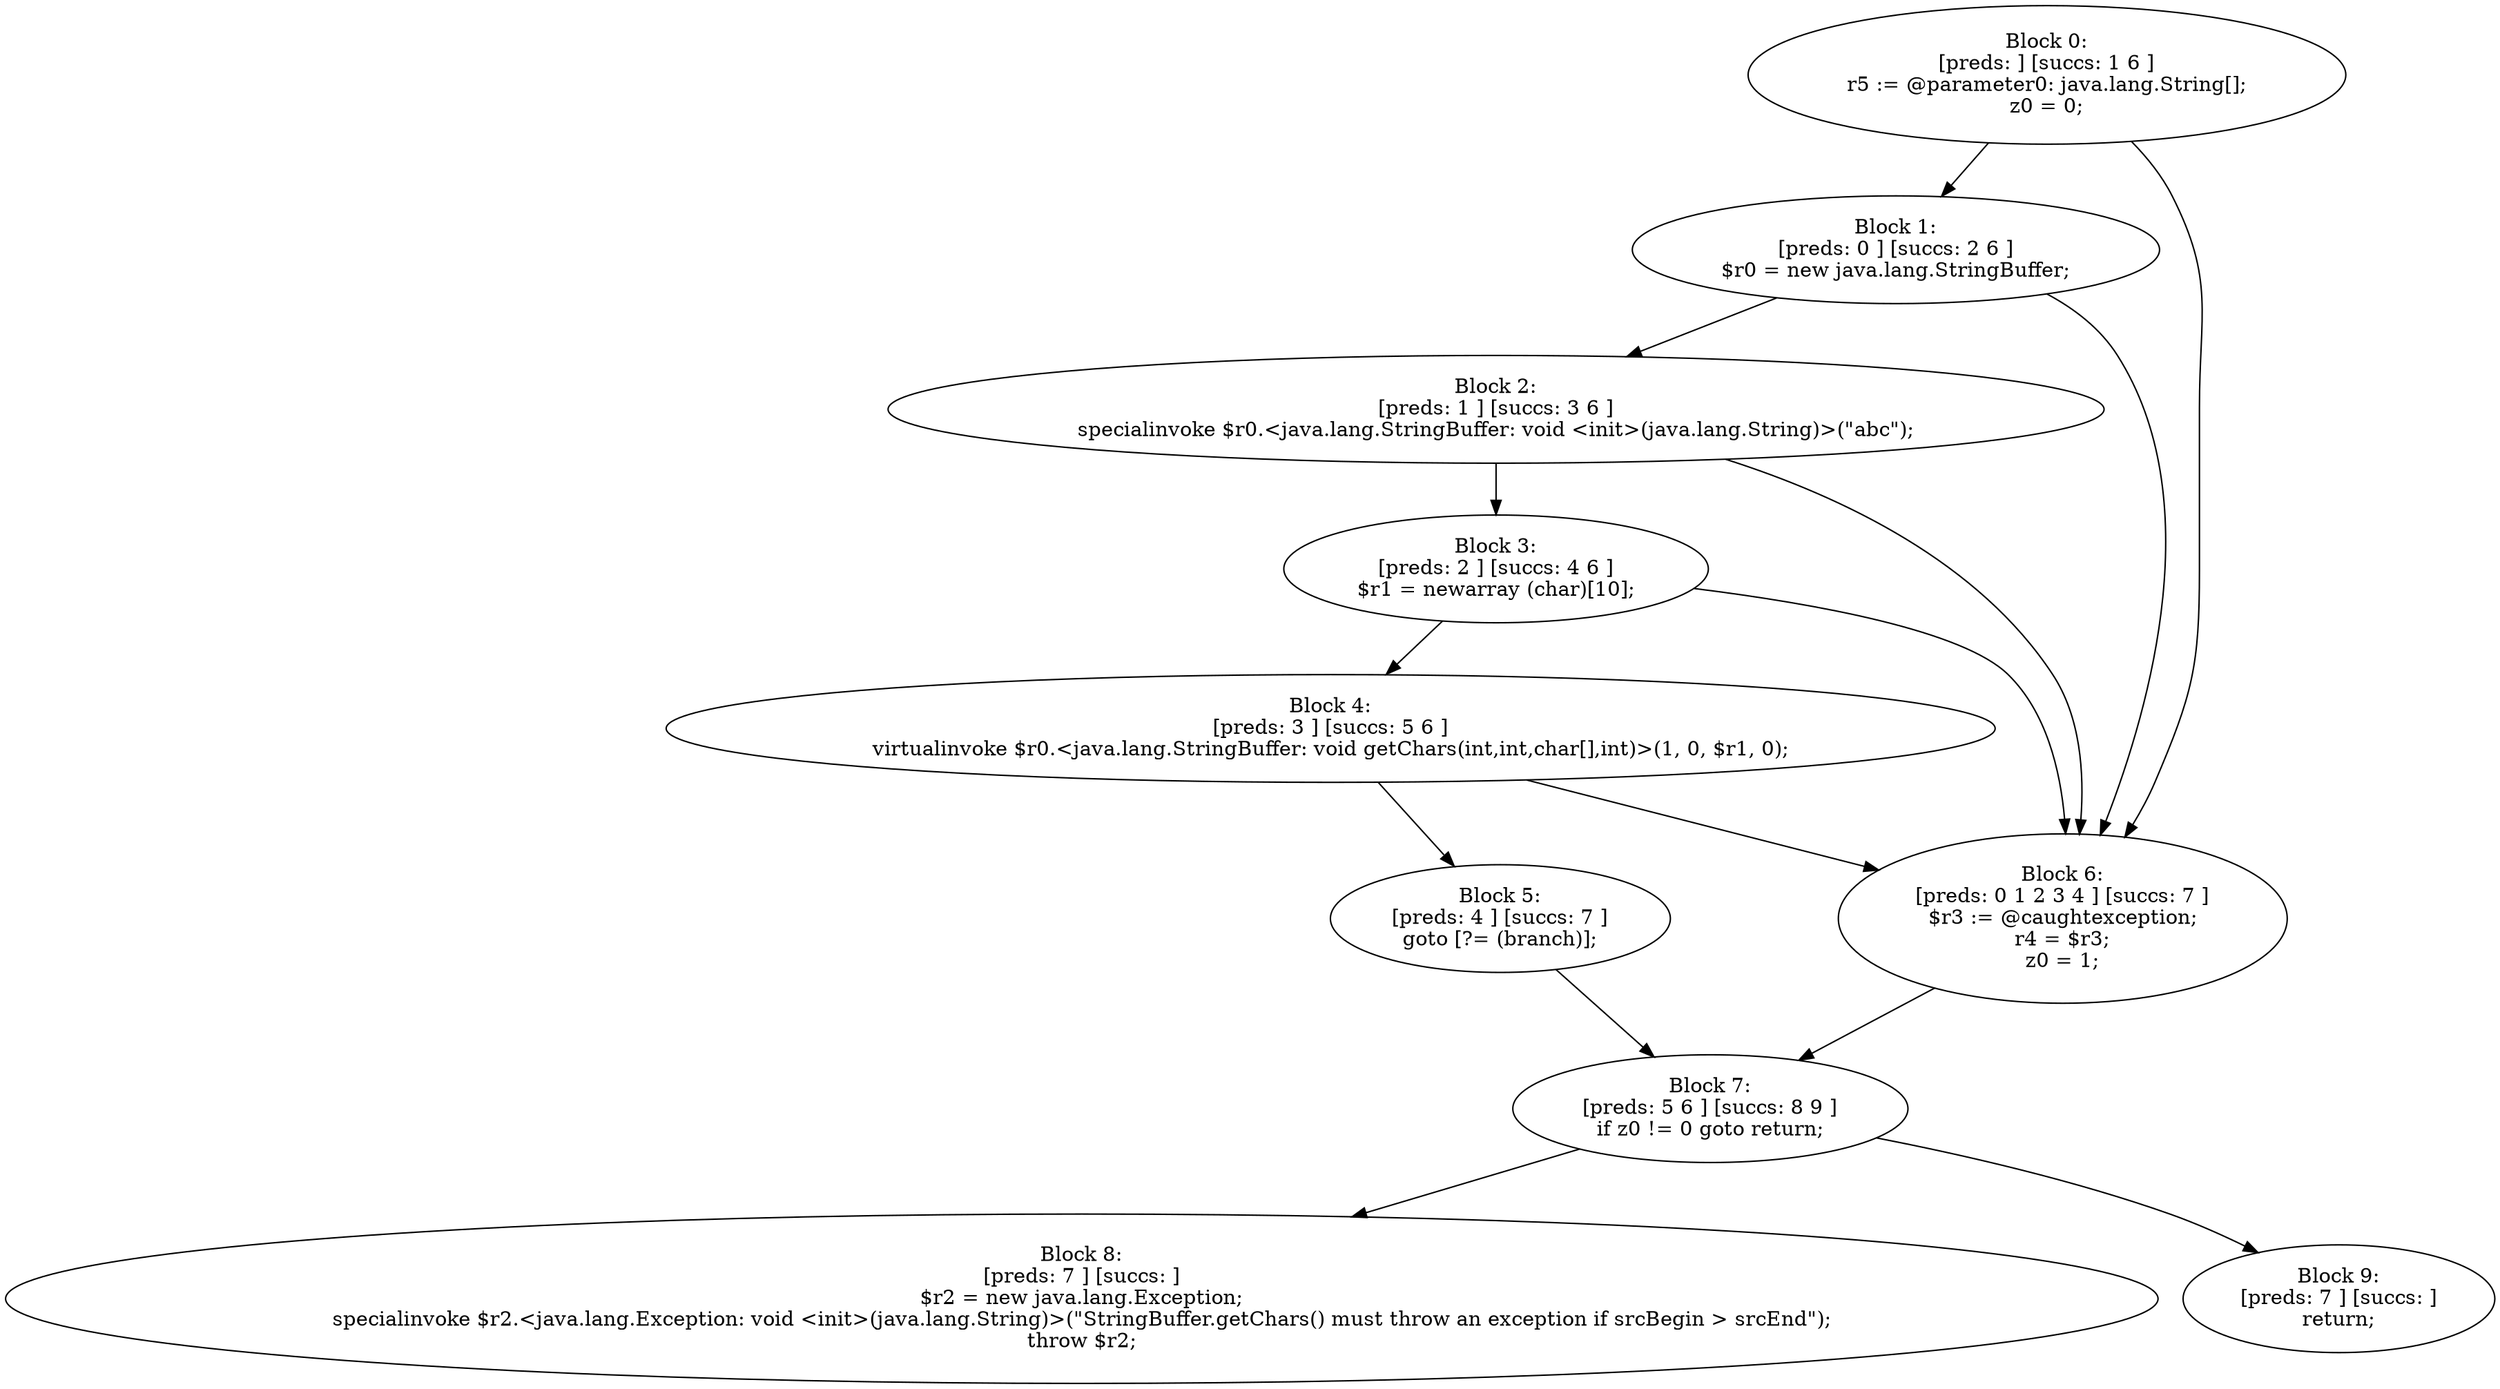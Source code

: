 digraph "unitGraph" {
    "Block 0:
[preds: ] [succs: 1 6 ]
r5 := @parameter0: java.lang.String[];
z0 = 0;
"
    "Block 1:
[preds: 0 ] [succs: 2 6 ]
$r0 = new java.lang.StringBuffer;
"
    "Block 2:
[preds: 1 ] [succs: 3 6 ]
specialinvoke $r0.<java.lang.StringBuffer: void <init>(java.lang.String)>(\"abc\");
"
    "Block 3:
[preds: 2 ] [succs: 4 6 ]
$r1 = newarray (char)[10];
"
    "Block 4:
[preds: 3 ] [succs: 5 6 ]
virtualinvoke $r0.<java.lang.StringBuffer: void getChars(int,int,char[],int)>(1, 0, $r1, 0);
"
    "Block 5:
[preds: 4 ] [succs: 7 ]
goto [?= (branch)];
"
    "Block 6:
[preds: 0 1 2 3 4 ] [succs: 7 ]
$r3 := @caughtexception;
r4 = $r3;
z0 = 1;
"
    "Block 7:
[preds: 5 6 ] [succs: 8 9 ]
if z0 != 0 goto return;
"
    "Block 8:
[preds: 7 ] [succs: ]
$r2 = new java.lang.Exception;
specialinvoke $r2.<java.lang.Exception: void <init>(java.lang.String)>(\"StringBuffer.getChars() must throw an exception if srcBegin > srcEnd\");
throw $r2;
"
    "Block 9:
[preds: 7 ] [succs: ]
return;
"
    "Block 0:
[preds: ] [succs: 1 6 ]
r5 := @parameter0: java.lang.String[];
z0 = 0;
"->"Block 1:
[preds: 0 ] [succs: 2 6 ]
$r0 = new java.lang.StringBuffer;
";
    "Block 0:
[preds: ] [succs: 1 6 ]
r5 := @parameter0: java.lang.String[];
z0 = 0;
"->"Block 6:
[preds: 0 1 2 3 4 ] [succs: 7 ]
$r3 := @caughtexception;
r4 = $r3;
z0 = 1;
";
    "Block 1:
[preds: 0 ] [succs: 2 6 ]
$r0 = new java.lang.StringBuffer;
"->"Block 2:
[preds: 1 ] [succs: 3 6 ]
specialinvoke $r0.<java.lang.StringBuffer: void <init>(java.lang.String)>(\"abc\");
";
    "Block 1:
[preds: 0 ] [succs: 2 6 ]
$r0 = new java.lang.StringBuffer;
"->"Block 6:
[preds: 0 1 2 3 4 ] [succs: 7 ]
$r3 := @caughtexception;
r4 = $r3;
z0 = 1;
";
    "Block 2:
[preds: 1 ] [succs: 3 6 ]
specialinvoke $r0.<java.lang.StringBuffer: void <init>(java.lang.String)>(\"abc\");
"->"Block 3:
[preds: 2 ] [succs: 4 6 ]
$r1 = newarray (char)[10];
";
    "Block 2:
[preds: 1 ] [succs: 3 6 ]
specialinvoke $r0.<java.lang.StringBuffer: void <init>(java.lang.String)>(\"abc\");
"->"Block 6:
[preds: 0 1 2 3 4 ] [succs: 7 ]
$r3 := @caughtexception;
r4 = $r3;
z0 = 1;
";
    "Block 3:
[preds: 2 ] [succs: 4 6 ]
$r1 = newarray (char)[10];
"->"Block 4:
[preds: 3 ] [succs: 5 6 ]
virtualinvoke $r0.<java.lang.StringBuffer: void getChars(int,int,char[],int)>(1, 0, $r1, 0);
";
    "Block 3:
[preds: 2 ] [succs: 4 6 ]
$r1 = newarray (char)[10];
"->"Block 6:
[preds: 0 1 2 3 4 ] [succs: 7 ]
$r3 := @caughtexception;
r4 = $r3;
z0 = 1;
";
    "Block 4:
[preds: 3 ] [succs: 5 6 ]
virtualinvoke $r0.<java.lang.StringBuffer: void getChars(int,int,char[],int)>(1, 0, $r1, 0);
"->"Block 5:
[preds: 4 ] [succs: 7 ]
goto [?= (branch)];
";
    "Block 4:
[preds: 3 ] [succs: 5 6 ]
virtualinvoke $r0.<java.lang.StringBuffer: void getChars(int,int,char[],int)>(1, 0, $r1, 0);
"->"Block 6:
[preds: 0 1 2 3 4 ] [succs: 7 ]
$r3 := @caughtexception;
r4 = $r3;
z0 = 1;
";
    "Block 5:
[preds: 4 ] [succs: 7 ]
goto [?= (branch)];
"->"Block 7:
[preds: 5 6 ] [succs: 8 9 ]
if z0 != 0 goto return;
";
    "Block 6:
[preds: 0 1 2 3 4 ] [succs: 7 ]
$r3 := @caughtexception;
r4 = $r3;
z0 = 1;
"->"Block 7:
[preds: 5 6 ] [succs: 8 9 ]
if z0 != 0 goto return;
";
    "Block 7:
[preds: 5 6 ] [succs: 8 9 ]
if z0 != 0 goto return;
"->"Block 8:
[preds: 7 ] [succs: ]
$r2 = new java.lang.Exception;
specialinvoke $r2.<java.lang.Exception: void <init>(java.lang.String)>(\"StringBuffer.getChars() must throw an exception if srcBegin > srcEnd\");
throw $r2;
";
    "Block 7:
[preds: 5 6 ] [succs: 8 9 ]
if z0 != 0 goto return;
"->"Block 9:
[preds: 7 ] [succs: ]
return;
";
}
